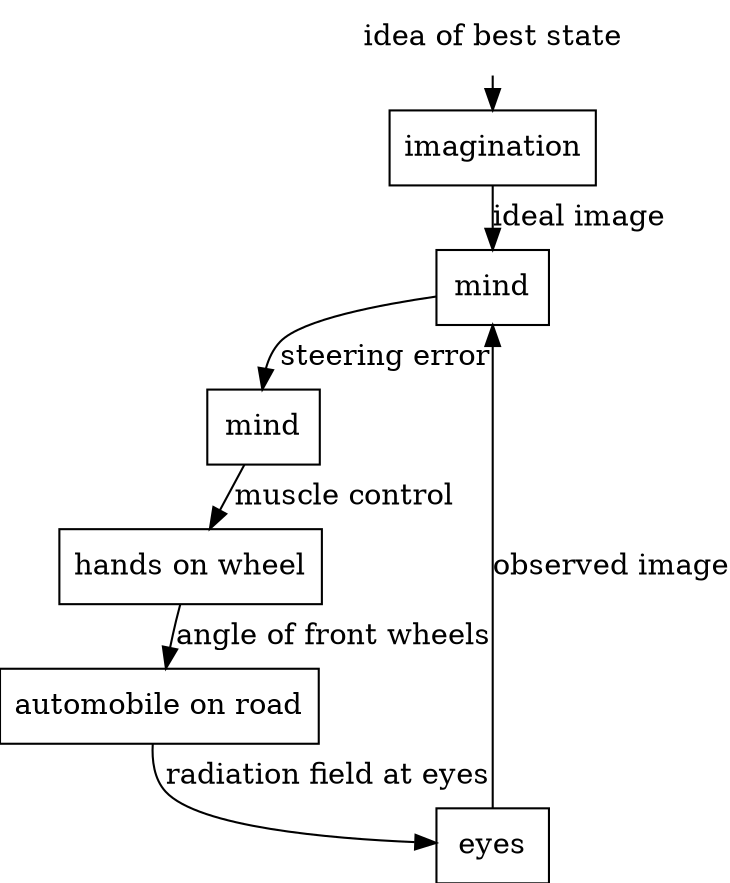 
digraph pr01_01_a {
   nodesep=0.01
   ranksep=0.01
   pad=0
   r [shape=none, label="idea of best state"];
   node [shape=box,margin=0.1];
   i [label="imagination"];
   cp [label="mind"];
   ct [label="mind"];
   a [label="hands on wheel"];
   p [label="automobile on road"];
   s [label="eyes"];
   r -> i;
   i -> cp [label="ideal image"];
   cp -> ct [label="steering error"];
   ct -> a [label="muscle control"];
   a -> p [label="angle of front wheels"];
   p -> s [label="radiation field at eyes"];
   s -> cp [label="observed image",weight=5];
}

